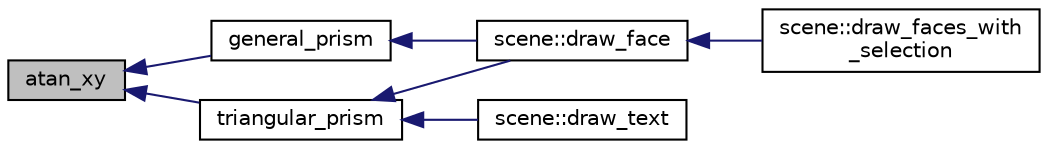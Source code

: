digraph "atan_xy"
{
  edge [fontname="Helvetica",fontsize="10",labelfontname="Helvetica",labelfontsize="10"];
  node [fontname="Helvetica",fontsize="10",shape=record];
  rankdir="LR";
  Node1 [label="atan_xy",height=0.2,width=0.4,color="black", fillcolor="grey75", style="filled", fontcolor="black"];
  Node1 -> Node2 [dir="back",color="midnightblue",fontsize="10",style="solid",fontname="Helvetica"];
  Node2 [label="triangular_prism",height=0.2,width=0.4,color="black", fillcolor="white", style="filled",URL="$d0/d22/numerics_8_c.html#a09c00ded4c934ce35a1686ab4e95d2e6"];
  Node2 -> Node3 [dir="back",color="midnightblue",fontsize="10",style="solid",fontname="Helvetica"];
  Node3 [label="scene::draw_face",height=0.2,width=0.4,color="black", fillcolor="white", style="filled",URL="$df/db1/classscene.html#a9eda6a9de48435c9f5d574b31108394b"];
  Node3 -> Node4 [dir="back",color="midnightblue",fontsize="10",style="solid",fontname="Helvetica"];
  Node4 [label="scene::draw_faces_with\l_selection",height=0.2,width=0.4,color="black", fillcolor="white", style="filled",URL="$df/db1/classscene.html#a8e6c75f38d638049667fadaa7b1ccae5"];
  Node2 -> Node5 [dir="back",color="midnightblue",fontsize="10",style="solid",fontname="Helvetica"];
  Node5 [label="scene::draw_text",height=0.2,width=0.4,color="black", fillcolor="white", style="filled",URL="$df/db1/classscene.html#a293886f37e26c99e4f30c81ff051c9f1"];
  Node1 -> Node6 [dir="back",color="midnightblue",fontsize="10",style="solid",fontname="Helvetica"];
  Node6 [label="general_prism",height=0.2,width=0.4,color="black", fillcolor="white", style="filled",URL="$d0/d22/numerics_8_c.html#aed48f71e62e98267cb44d96a2f5786c9"];
  Node6 -> Node3 [dir="back",color="midnightblue",fontsize="10",style="solid",fontname="Helvetica"];
}
